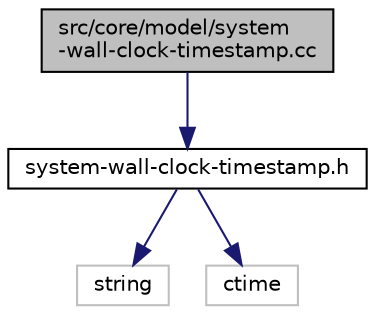 digraph "src/core/model/system-wall-clock-timestamp.cc"
{
 // LATEX_PDF_SIZE
  edge [fontname="Helvetica",fontsize="10",labelfontname="Helvetica",labelfontsize="10"];
  node [fontname="Helvetica",fontsize="10",shape=record];
  Node1 [label="src/core/model/system\l-wall-clock-timestamp.cc",height=0.2,width=0.4,color="black", fillcolor="grey75", style="filled", fontcolor="black",tooltip="ns3::SystemWallClockTimestamp implementation."];
  Node1 -> Node2 [color="midnightblue",fontsize="10",style="solid",fontname="Helvetica"];
  Node2 [label="system-wall-clock-timestamp.h",height=0.2,width=0.4,color="black", fillcolor="white", style="filled",URL="$system-wall-clock-timestamp_8h.html",tooltip="ns3::SystemWallClockTimestamp declaration."];
  Node2 -> Node3 [color="midnightblue",fontsize="10",style="solid",fontname="Helvetica"];
  Node3 [label="string",height=0.2,width=0.4,color="grey75", fillcolor="white", style="filled",tooltip=" "];
  Node2 -> Node4 [color="midnightblue",fontsize="10",style="solid",fontname="Helvetica"];
  Node4 [label="ctime",height=0.2,width=0.4,color="grey75", fillcolor="white", style="filled",tooltip=" "];
}
